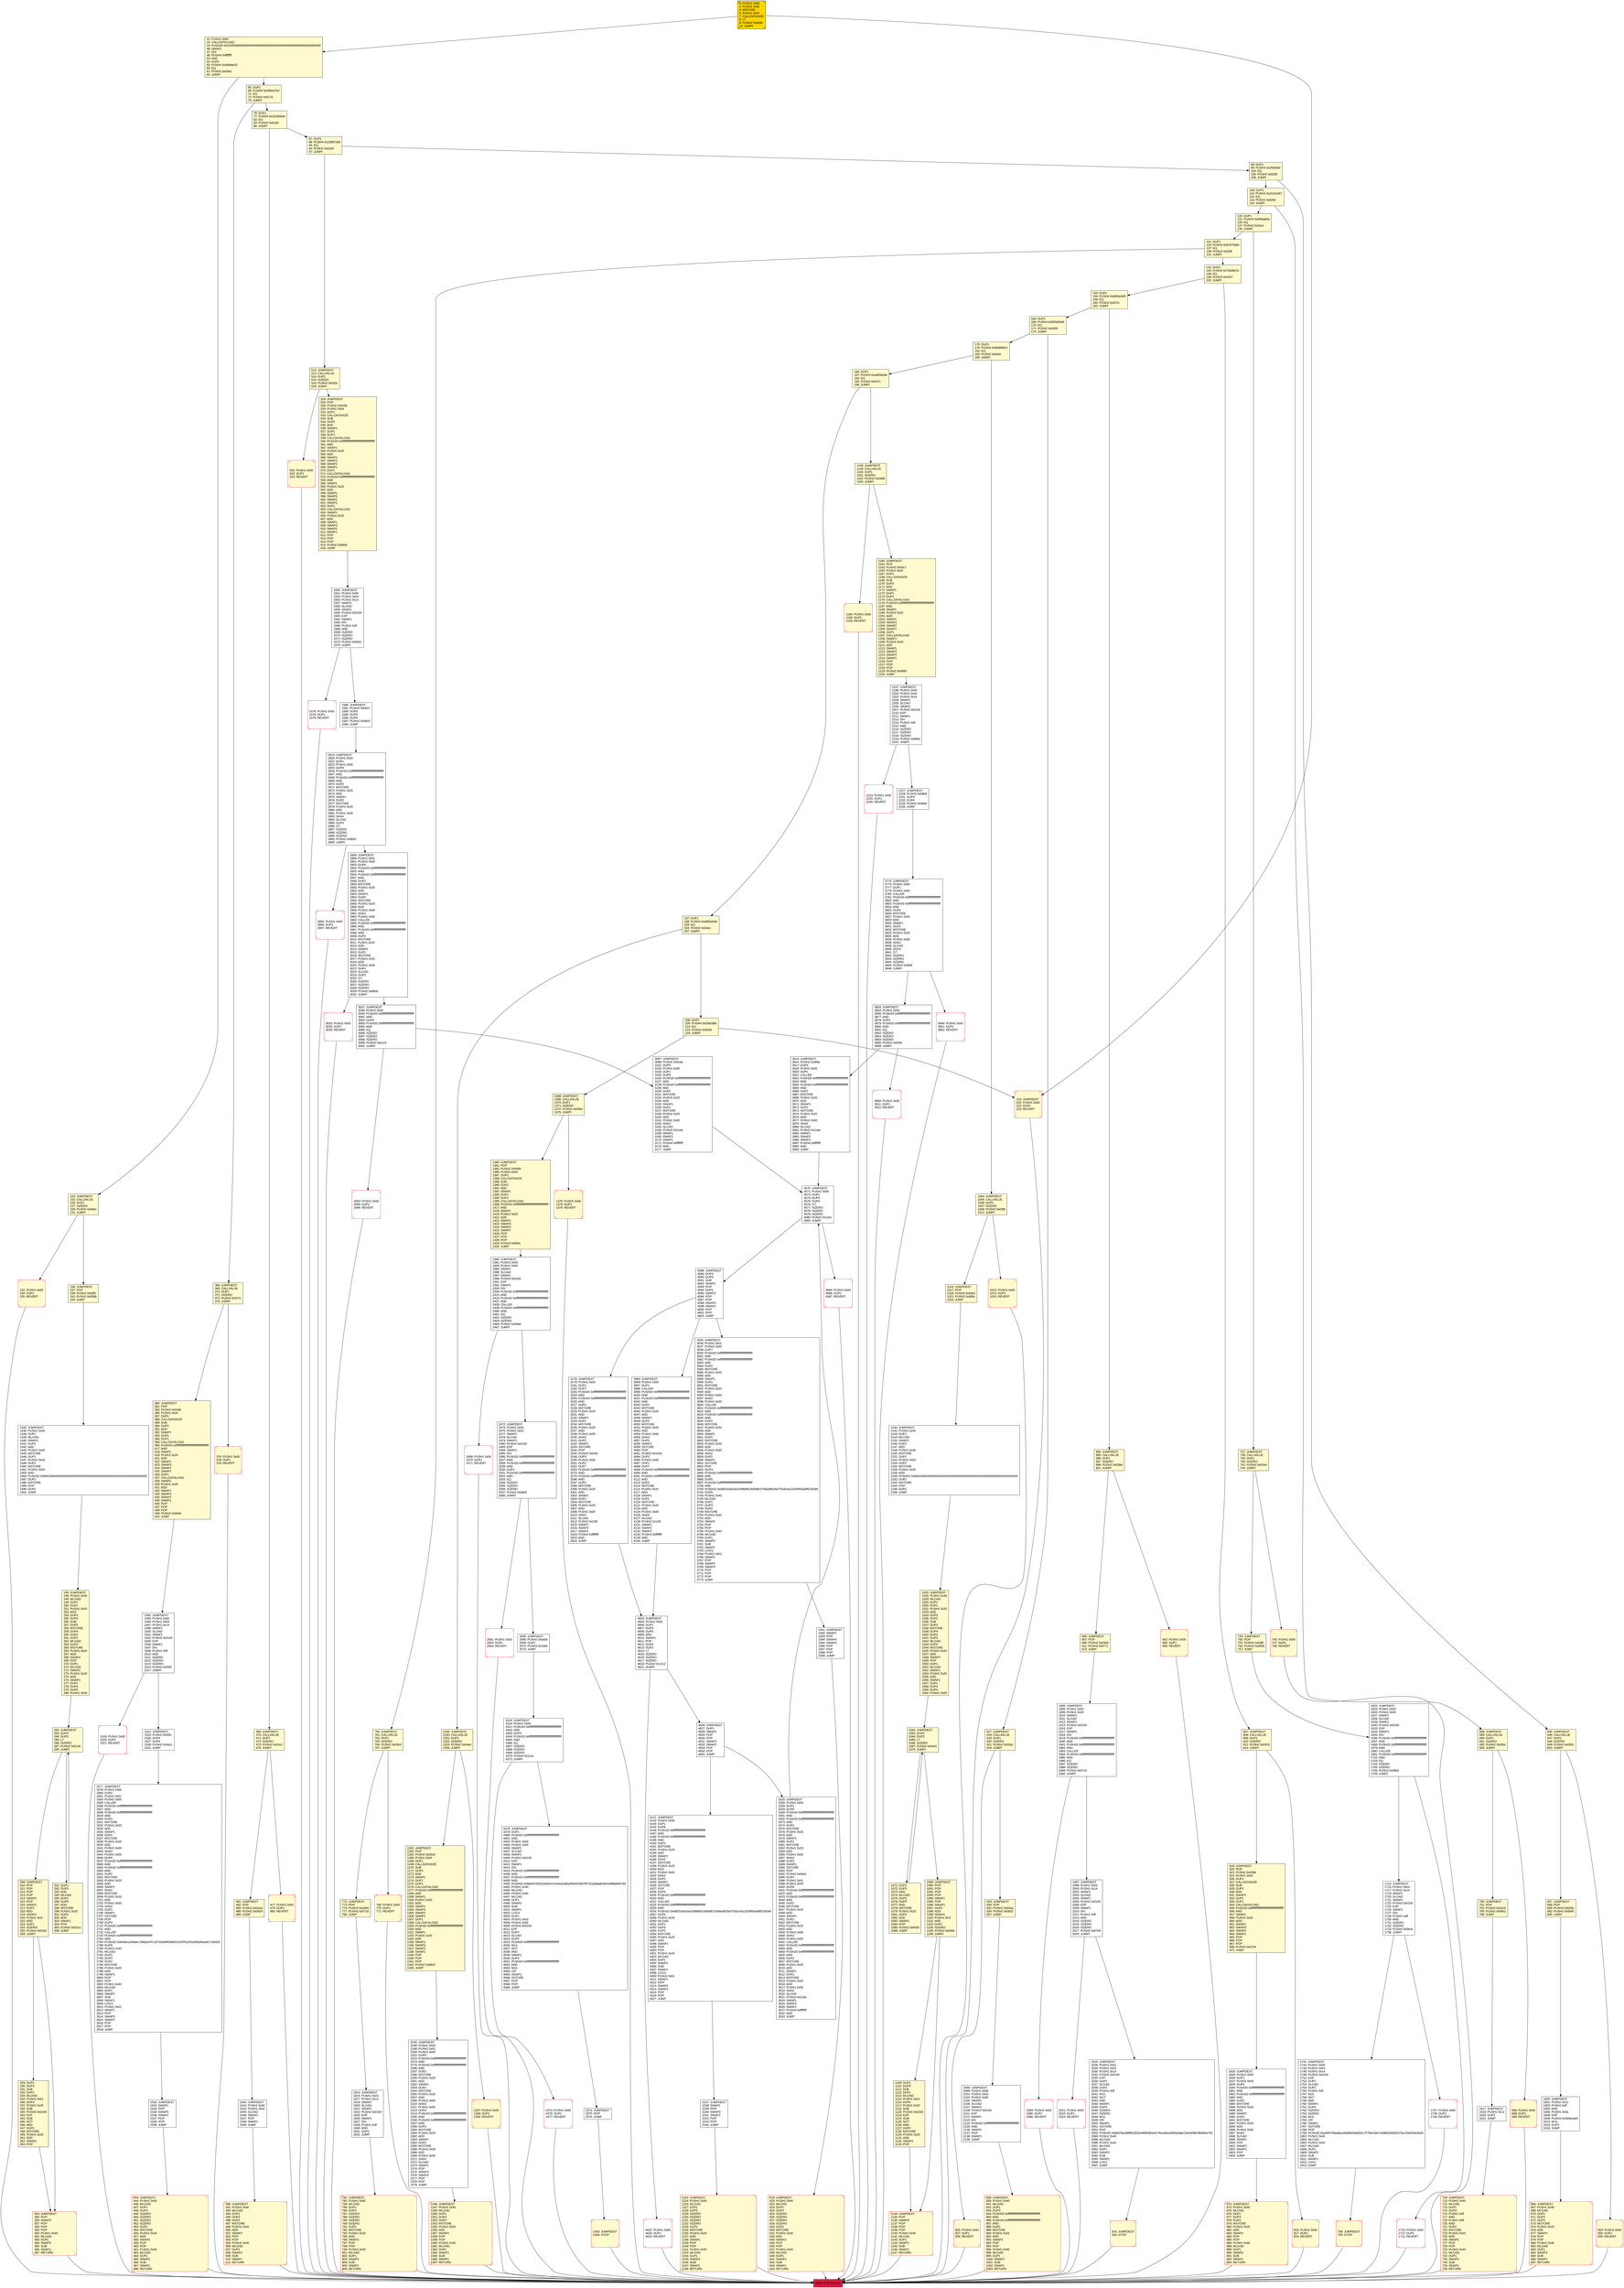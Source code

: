 digraph G {
bgcolor=transparent rankdir=UD;
node [shape=box style=filled color=black fillcolor=white fontname=arial fontcolor=black];
760 [label="760: JUMPDEST\l761: CALLVALUE\l762: DUP1\l763: ISZERO\l764: PUSH2 0x0304\l767: JUMPI\l" fillcolor=lemonchiffon ];
772 [label="772: JUMPDEST\l773: POP\l774: PUSH2 0x030d\l777: PUSH2 0x0716\l780: JUMP\l" fillcolor=lemonchiffon ];
2468 [label="2468: PUSH1 0x00\l2470: DUP1\l2471: REVERT\l" shape=Msquare color=crimson ];
524 [label="524: JUMPDEST\l525: POP\l526: PUSH2 0x026b\l529: PUSH1 0x04\l531: DUP1\l532: CALLDATASIZE\l533: SUB\l534: DUP2\l535: ADD\l536: SWAP1\l537: DUP1\l538: DUP1\l539: CALLDATALOAD\l540: PUSH20 0xffffffffffffffffffffffffffffffffffffffff\l561: AND\l562: SWAP1\l563: PUSH1 0x20\l565: ADD\l566: SWAP1\l567: SWAP3\l568: SWAP2\l569: SWAP1\l570: DUP1\l571: CALLDATALOAD\l572: PUSH20 0xffffffffffffffffffffffffffffffffffffffff\l593: AND\l594: SWAP1\l595: PUSH1 0x20\l597: ADD\l598: SWAP1\l599: SWAP3\l600: SWAP2\l601: SWAP1\l602: DUP1\l603: CALLDATALOAD\l604: SWAP1\l605: PUSH1 0x20\l607: ADD\l608: SWAP1\l609: SWAP3\l610: SWAP2\l611: SWAP1\l612: POP\l613: POP\l614: POP\l615: PUSH2 0x060e\l618: JUMP\l" fillcolor=lemonchiffon ];
915 [label="915: JUMPDEST\l916: STOP\l" fillcolor=lemonchiffon shape=Msquare color=crimson ];
2565 [label="2565: JUMPDEST\l2566: PUSH2 0x0a0e\l2569: DUP2\l2570: PUSH2 0x10de\l2573: JUMP\l" ];
1433 [label="1433: JUMPDEST\l1434: STOP\l" fillcolor=lemonchiffon shape=Msquare color=crimson ];
291 [label="291: DUP1\l292: DUP3\l293: ADD\l294: MLOAD\l295: DUP2\l296: DUP5\l297: ADD\l298: MSTORE\l299: PUSH1 0x20\l301: DUP2\l302: ADD\l303: SWAP1\l304: POP\l305: PUSH2 0x011a\l308: JUMP\l" fillcolor=lemonchiffon ];
2223 [label="2223: PUSH1 0x00\l2225: DUP1\l2226: REVERT\l" shape=Msquare color=crimson ];
1710 [label="1710: PUSH1 0x00\l1712: DUP1\l1713: REVERT\l" shape=Msquare color=crimson ];
3913 [label="3913: JUMPDEST\l3914: PUSH2 0x0f9a\l3917: DUP3\l3918: PUSH1 0x00\l3920: DUP1\l3921: CALLER\l3922: PUSH20 0xffffffffffffffffffffffffffffffffffffffff\l3943: AND\l3944: PUSH20 0xffffffffffffffffffffffffffffffffffffffff\l3965: AND\l3966: DUP2\l3967: MSTORE\l3968: PUSH1 0x20\l3970: ADD\l3971: SWAP1\l3972: DUP2\l3973: MSTORE\l3974: PUSH1 0x20\l3976: ADD\l3977: PUSH1 0x00\l3979: SHA3\l3980: SLOAD\l3981: PUSH2 0x11da\l3984: SWAP1\l3985: SWAP2\l3986: SWAP1\l3987: PUSH4 0xffffffff\l3992: AND\l3993: JUMP\l" ];
3037 [label="3037: JUMPDEST\l3038: PUSH1 0x00\l3040: PUSH20 0xffffffffffffffffffffffffffffffffffffffff\l3061: AND\l3062: DUP4\l3063: PUSH20 0xffffffffffffffffffffffffffffffffffffffff\l3084: AND\l3085: EQ\l3086: ISZERO\l3087: ISZERO\l3088: ISZERO\l3089: PUSH2 0x0c19\l3092: JUMPI\l" ];
3178 [label="3178: JUMPDEST\l3179: PUSH1 0x00\l3181: DUP1\l3182: DUP7\l3183: PUSH20 0xffffffffffffffffffffffffffffffffffffffff\l3204: AND\l3205: PUSH20 0xffffffffffffffffffffffffffffffffffffffff\l3226: AND\l3227: DUP2\l3228: MSTORE\l3229: PUSH1 0x20\l3231: ADD\l3232: SWAP1\l3233: DUP2\l3234: MSTORE\l3235: PUSH1 0x20\l3237: ADD\l3238: PUSH1 0x00\l3240: SHA3\l3241: DUP2\l3242: SWAP1\l3243: SSTORE\l3244: POP\l3245: PUSH2 0x0cfd\l3248: DUP3\l3249: PUSH1 0x00\l3251: DUP1\l3252: DUP7\l3253: PUSH20 0xffffffffffffffffffffffffffffffffffffffff\l3274: AND\l3275: PUSH20 0xffffffffffffffffffffffffffffffffffffffff\l3296: AND\l3297: DUP2\l3298: MSTORE\l3299: PUSH1 0x20\l3301: ADD\l3302: SWAP1\l3303: DUP2\l3304: MSTORE\l3305: PUSH1 0x20\l3307: ADD\l3308: PUSH1 0x00\l3310: SHA3\l3311: SLOAD\l3312: PUSH2 0x11fb\l3315: SWAP1\l3316: SWAP2\l3317: SWAP1\l3318: PUSH4 0xffffffff\l3323: AND\l3324: JUMP\l" ];
1550 [label="1550: JUMPDEST\l1551: PUSH1 0x00\l1553: PUSH1 0x03\l1555: PUSH1 0x14\l1557: SWAP1\l1558: SLOAD\l1559: SWAP1\l1560: PUSH2 0x0100\l1563: EXP\l1564: SWAP1\l1565: DIV\l1566: PUSH1 0xff\l1568: AND\l1569: ISZERO\l1570: ISZERO\l1571: ISZERO\l1572: PUSH2 0x062c\l1575: JUMPI\l" ];
1380 [label="1380: JUMPDEST\l1381: POP\l1382: PUSH2 0x0599\l1385: PUSH1 0x04\l1387: DUP1\l1388: CALLDATASIZE\l1389: SUB\l1390: DUP2\l1391: ADD\l1392: SWAP1\l1393: DUP1\l1394: DUP1\l1395: CALLDATALOAD\l1396: PUSH20 0xffffffffffffffffffffffffffffffffffffffff\l1417: AND\l1418: SWAP1\l1419: PUSH1 0x20\l1421: ADD\l1422: SWAP1\l1423: SWAP3\l1424: SWAP2\l1425: SWAP1\l1426: POP\l1427: POP\l1428: POP\l1429: PUSH2 0x094c\l1432: JUMP\l" fillcolor=lemonchiffon ];
175 [label="175: DUP1\l176: PUSH4 0x95d89b41\l181: EQ\l182: PUSH2 0x03ec\l185: JUMPI\l" fillcolor=lemonchiffon ];
13 [label="13: PUSH1 0x00\l15: CALLDATALOAD\l16: PUSH29 0x0100000000000000000000000000000000000000000000000000000000\l46: SWAP1\l47: DIV\l48: PUSH4 0xffffffff\l53: AND\l54: DUP1\l55: PUSH4 0x06fdde03\l60: EQ\l61: PUSH2 0x00e0\l64: JUMPI\l" fillcolor=lemonchiffon ];
2197 [label="2197: JUMPDEST\l2198: PUSH1 0x00\l2200: PUSH1 0x03\l2202: PUSH1 0x14\l2204: SWAP1\l2205: SLOAD\l2206: SWAP1\l2207: PUSH2 0x0100\l2210: EXP\l2211: SWAP1\l2212: DIV\l2213: PUSH1 0xff\l2215: AND\l2216: ISZERO\l2217: ISZERO\l2218: ISZERO\l2219: PUSH2 0x08b3\l2222: JUMPI\l" ];
696 [label="696: PUSH1 0x00\l698: DUP1\l699: REVERT\l" fillcolor=lemonchiffon shape=Msquare color=crimson ];
4636 [label="4636: EXIT BLOCK\l" fillcolor=crimson ];
1997 [label="1997: JUMPDEST\l1998: PUSH1 0x03\l2000: PUSH1 0x14\l2002: SWAP1\l2003: SLOAD\l2004: SWAP1\l2005: PUSH2 0x0100\l2008: EXP\l2009: SWAP1\l2010: DIV\l2011: PUSH1 0xff\l2013: AND\l2014: ISZERO\l2015: ISZERO\l2016: ISZERO\l2017: PUSH2 0x07e9\l2020: JUMPI\l" ];
2237 [label="2237: JUMPDEST\l2238: SWAP1\l2239: POP\l2240: SWAP3\l2241: SWAP2\l2242: POP\l2243: POP\l2244: JUMP\l" ];
1156 [label="1156: PUSH1 0x00\l1158: DUP1\l1159: REVERT\l" fillcolor=lemonchiffon shape=Msquare color=crimson ];
902 [label="902: PUSH1 0x00\l904: DUP1\l905: REVERT\l" fillcolor=lemonchiffon shape=Msquare color=crimson ];
2472 [label="2472: JUMPDEST\l2473: PUSH1 0x03\l2475: PUSH1 0x00\l2477: SWAP1\l2478: SLOAD\l2479: SWAP1\l2480: PUSH2 0x0100\l2483: EXP\l2484: SWAP1\l2485: DIV\l2486: PUSH20 0xffffffffffffffffffffffffffffffffffffffff\l2507: AND\l2508: PUSH20 0xffffffffffffffffffffffffffffffffffffffff\l2529: AND\l2530: DUP2\l2531: PUSH20 0xffffffffffffffffffffffffffffffffffffffff\l2552: AND\l2553: EQ\l2554: ISZERO\l2555: ISZERO\l2556: ISZERO\l2557: PUSH2 0x0a05\l2560: JUMPI\l" ];
666 [label="666: JUMPDEST\l667: PUSH1 0x40\l669: MLOAD\l670: DUP1\l671: DUP3\l672: DUP2\l673: MSTORE\l674: PUSH1 0x20\l676: ADD\l677: SWAP2\l678: POP\l679: POP\l680: PUSH1 0x40\l682: MLOAD\l683: DUP1\l684: SWAP2\l685: SUB\l686: SWAP1\l687: RETURN\l" fillcolor=lemonchiffon shape=Msquare color=crimson ];
1741 [label="1741: JUMPDEST\l1742: PUSH1 0x00\l1744: PUSH1 0x03\l1746: PUSH1 0x14\l1748: PUSH2 0x0100\l1751: EXP\l1752: DUP2\l1753: SLOAD\l1754: DUP2\l1755: PUSH1 0xff\l1757: MUL\l1758: NOT\l1759: AND\l1760: SWAP1\l1761: DUP4\l1762: ISZERO\l1763: ISZERO\l1764: MUL\l1765: OR\l1766: SWAP1\l1767: SSTORE\l1768: POP\l1769: PUSH32 0xa45f47fdea8a1efdd9029a5691c7f759c32b7c698632b563573e155625d16933\l1802: PUSH1 0x40\l1804: MLOAD\l1805: PUSH1 0x40\l1807: MLOAD\l1808: DUP1\l1809: SWAP2\l1810: SUB\l1811: SWAP1\l1812: LOG1\l1813: JUMP\l" ];
2574 [label="2574: JUMPDEST\l2575: POP\l2576: JUMP\l" ];
1492 [label="1492: JUMPDEST\l1493: PUSH1 0x00\l1495: PUSH1 0x03\l1497: PUSH1 0x14\l1499: SWAP1\l1500: SLOAD\l1501: SWAP1\l1502: PUSH2 0x0100\l1505: EXP\l1506: SWAP1\l1507: DIV\l1508: PUSH1 0xff\l1510: AND\l1511: ISZERO\l1512: ISZERO\l1513: ISZERO\l1514: PUSH2 0x05f2\l1517: JUMPI\l" ];
142 [label="142: DUP1\l143: PUSH4 0x70a08231\l148: EQ\l149: PUSH2 0x0327\l152: JUMPI\l" fillcolor=lemonchiffon ];
653 [label="653: PUSH1 0x00\l655: DUP1\l656: REVERT\l" fillcolor=lemonchiffon shape=Msquare color=crimson ];
0 [label="0: PUSH1 0x80\l2: PUSH1 0x40\l4: MSTORE\l5: PUSH1 0x04\l7: CALLDATASIZE\l8: LT\l9: PUSH2 0x00db\l12: JUMPI\l" fillcolor=lemonchiffon shape=Msquare fillcolor=gold ];
98 [label="98: DUP1\l99: PUSH4 0x2ff2e9dc\l104: EQ\l105: PUSH2 0x0285\l108: JUMPI\l" fillcolor=lemonchiffon ];
1714 [label="1714: JUMPDEST\l1715: PUSH1 0x03\l1717: PUSH1 0x14\l1719: SWAP1\l1720: SLOAD\l1721: SWAP1\l1722: PUSH2 0x0100\l1725: EXP\l1726: SWAP1\l1727: DIV\l1728: PUSH1 0xff\l1730: AND\l1731: ISZERO\l1732: ISZERO\l1733: PUSH2 0x06cd\l1736: JUMPI\l" ];
781 [label="781: JUMPDEST\l782: PUSH1 0x40\l784: MLOAD\l785: DUP1\l786: DUP3\l787: ISZERO\l788: ISZERO\l789: ISZERO\l790: ISZERO\l791: DUP2\l792: MSTORE\l793: PUSH1 0x20\l795: ADD\l796: SWAP2\l797: POP\l798: POP\l799: PUSH1 0x40\l801: MLOAD\l802: DUP1\l803: SWAP2\l804: SUB\l805: SWAP1\l806: RETURN\l" fillcolor=lemonchiffon shape=Msquare color=crimson ];
1148 [label="1148: JUMPDEST\l1149: CALLVALUE\l1150: DUP1\l1151: ISZERO\l1152: PUSH2 0x0488\l1155: JUMPI\l" fillcolor=lemonchiffon ];
1089 [label="1089: JUMPDEST\l1090: POP\l1091: POP\l1092: POP\l1093: POP\l1094: SWAP1\l1095: POP\l1096: SWAP1\l1097: DUP2\l1098: ADD\l1099: SWAP1\l1100: PUSH1 0x1f\l1102: AND\l1103: DUP1\l1104: ISZERO\l1105: PUSH2 0x046e\l1108: JUMPI\l" fillcolor=lemonchiffon ];
1160 [label="1160: JUMPDEST\l1161: POP\l1162: PUSH2 0x04c7\l1165: PUSH1 0x04\l1167: DUP1\l1168: CALLDATASIZE\l1169: SUB\l1170: DUP2\l1171: ADD\l1172: SWAP1\l1173: DUP1\l1174: DUP1\l1175: CALLDATALOAD\l1176: PUSH20 0xffffffffffffffffffffffffffffffffffffffff\l1197: AND\l1198: SWAP1\l1199: PUSH1 0x20\l1201: ADD\l1202: SWAP1\l1203: SWAP3\l1204: SWAP2\l1205: SWAP1\l1206: DUP1\l1207: CALLDATALOAD\l1208: SWAP1\l1209: PUSH1 0x20\l1211: ADD\l1212: SWAP1\l1213: SWAP3\l1214: SWAP2\l1215: SWAP1\l1216: POP\l1217: POP\l1218: POP\l1219: PUSH2 0x0895\l1222: JUMP\l" fillcolor=lemonchiffon ];
2819 [label="2819: JUMPDEST\l2820: PUSH1 0x00\l2822: DUP1\l2823: PUSH1 0x00\l2825: DUP6\l2826: PUSH20 0xffffffffffffffffffffffffffffffffffffffff\l2847: AND\l2848: PUSH20 0xffffffffffffffffffffffffffffffffffffffff\l2869: AND\l2870: DUP2\l2871: MSTORE\l2872: PUSH1 0x20\l2874: ADD\l2875: SWAP1\l2876: DUP2\l2877: MSTORE\l2878: PUSH1 0x20\l2880: ADD\l2881: PUSH1 0x00\l2883: SHA3\l2884: SLOAD\l2885: DUP3\l2886: GT\l2887: ISZERO\l2888: ISZERO\l2889: ISZERO\l2890: PUSH2 0x0b52\l2893: JUMPI\l" ];
1062 [label="1062: JUMPDEST\l1063: DUP4\l1064: DUP2\l1065: LT\l1066: ISZERO\l1067: PUSH2 0x0441\l1070: JUMPI\l" fillcolor=lemonchiffon ];
1004 [label="1004: JUMPDEST\l1005: CALLVALUE\l1006: DUP1\l1007: ISZERO\l1008: PUSH2 0x03f8\l1011: JUMPI\l" fillcolor=lemonchiffon ];
1600 [label="1600: JUMPDEST\l1601: PUSH1 0x12\l1603: PUSH1 0xff\l1605: AND\l1606: PUSH1 0x0a\l1608: EXP\l1609: PUSH4 0x3b9aca00\l1614: MUL\l1615: DUP2\l1616: JUMP\l" ];
925 [label="925: PUSH1 0x00\l927: DUP1\l928: REVERT\l" fillcolor=lemonchiffon shape=Msquare color=crimson ];
2025 [label="2025: JUMPDEST\l2026: PUSH1 0x01\l2028: PUSH1 0x03\l2030: PUSH1 0x14\l2032: PUSH2 0x0100\l2035: EXP\l2036: DUP2\l2037: SLOAD\l2038: DUP2\l2039: PUSH1 0xff\l2041: MUL\l2042: NOT\l2043: AND\l2044: SWAP1\l2045: DUP4\l2046: ISZERO\l2047: ISZERO\l2048: MUL\l2049: OR\l2050: SWAP1\l2051: SSTORE\l2052: POP\l2053: PUSH32 0x9e87fac88ff661f02d44f95383c817fece4bce600a3dab7a54406878b965e752\l2086: PUSH1 0x40\l2088: MLOAD\l2089: PUSH1 0x40\l2091: MLOAD\l2092: DUP1\l2093: SWAP2\l2094: SUB\l2095: SWAP1\l2096: LOG1\l2097: JUMP\l" ];
2140 [label="2140: JUMPDEST\l2141: PUSH1 0x40\l2143: DUP1\l2144: MLOAD\l2145: SWAP1\l2146: DUP2\l2147: ADD\l2148: PUSH1 0x40\l2150: MSTORE\l2151: DUP1\l2152: PUSH1 0x03\l2154: DUP2\l2155: MSTORE\l2156: PUSH1 0x20\l2158: ADD\l2159: PUSH32 0x58424d0000000000000000000000000000000000000000000000000000000000\l2192: DUP2\l2193: MSTORE\l2194: POP\l2195: DUP2\l2196: JUMP\l" ];
329 [label="329: DUP1\l330: DUP3\l331: SUB\l332: DUP1\l333: MLOAD\l334: PUSH1 0x01\l336: DUP4\l337: PUSH1 0x20\l339: SUB\l340: PUSH2 0x0100\l343: EXP\l344: SUB\l345: NOT\l346: AND\l347: DUP2\l348: MSTORE\l349: PUSH1 0x20\l351: ADD\l352: SWAP2\l353: POP\l" fillcolor=lemonchiffon ];
2245 [label="2245: JUMPDEST\l2246: PUSH1 0x00\l2248: PUSH1 0x01\l2250: PUSH1 0x00\l2252: DUP5\l2253: PUSH20 0xffffffffffffffffffffffffffffffffffffffff\l2274: AND\l2275: PUSH20 0xffffffffffffffffffffffffffffffffffffffff\l2296: AND\l2297: DUP2\l2298: MSTORE\l2299: PUSH1 0x20\l2301: ADD\l2302: SWAP1\l2303: DUP2\l2304: MSTORE\l2305: PUSH1 0x20\l2307: ADD\l2308: PUSH1 0x00\l2310: SHA3\l2311: PUSH1 0x00\l2313: DUP4\l2314: PUSH20 0xffffffffffffffffffffffffffffffffffffffff\l2335: AND\l2336: PUSH20 0xffffffffffffffffffffffffffffffffffffffff\l2357: AND\l2358: DUP2\l2359: MSTORE\l2360: PUSH1 0x20\l2362: ADD\l2363: SWAP1\l2364: DUP2\l2365: MSTORE\l2366: PUSH1 0x20\l2368: ADD\l2369: PUSH1 0x00\l2371: SHA3\l2372: SLOAD\l2373: SWAP1\l2374: POP\l2375: SWAP3\l2376: SWAP2\l2377: POP\l2378: POP\l2379: JUMP\l" ];
2021 [label="2021: PUSH1 0x00\l2023: DUP1\l2024: REVERT\l" shape=Msquare color=crimson ];
245 [label="245: JUMPDEST\l246: PUSH1 0x40\l248: MLOAD\l249: DUP1\l250: DUP1\l251: PUSH1 0x20\l253: ADD\l254: DUP3\l255: DUP2\l256: SUB\l257: DUP3\l258: MSTORE\l259: DUP4\l260: DUP2\l261: DUP2\l262: MLOAD\l263: DUP2\l264: MSTORE\l265: PUSH1 0x20\l267: ADD\l268: SWAP2\l269: POP\l270: DUP1\l271: MLOAD\l272: SWAP1\l273: PUSH1 0x20\l275: ADD\l276: SWAP1\l277: DUP1\l278: DUP4\l279: DUP4\l280: PUSH1 0x00\l" fillcolor=lemonchiffon ];
745 [label="745: PUSH1 0x00\l747: DUP1\l748: REVERT\l" fillcolor=lemonchiffon shape=Msquare color=crimson ];
1257 [label="1257: PUSH1 0x00\l1259: DUP1\l1260: REVERT\l" fillcolor=lemonchiffon shape=Msquare color=crimson ];
232 [label="232: PUSH1 0x00\l234: DUP1\l235: REVERT\l" fillcolor=lemonchiffon shape=Msquare color=crimson ];
4584 [label="4584: PUSH1 0x00\l4586: DUP1\l4587: REVERT\l" shape=Msquare color=crimson ];
1071 [label="1071: DUP1\l1072: DUP3\l1073: ADD\l1074: MLOAD\l1075: DUP2\l1076: DUP5\l1077: ADD\l1078: MSTORE\l1079: PUSH1 0x20\l1081: DUP2\l1082: ADD\l1083: SWAP1\l1084: POP\l1085: PUSH2 0x0426\l1088: JUMP\l" fillcolor=lemonchiffon ];
2898 [label="2898: JUMPDEST\l2899: PUSH1 0x01\l2901: PUSH1 0x00\l2903: DUP6\l2904: PUSH20 0xffffffffffffffffffffffffffffffffffffffff\l2925: AND\l2926: PUSH20 0xffffffffffffffffffffffffffffffffffffffff\l2947: AND\l2948: DUP2\l2949: MSTORE\l2950: PUSH1 0x20\l2952: ADD\l2953: SWAP1\l2954: DUP2\l2955: MSTORE\l2956: PUSH1 0x20\l2958: ADD\l2959: PUSH1 0x00\l2961: SHA3\l2962: PUSH1 0x00\l2964: CALLER\l2965: PUSH20 0xffffffffffffffffffffffffffffffffffffffff\l2986: AND\l2987: PUSH20 0xffffffffffffffffffffffffffffffffffffffff\l3008: AND\l3009: DUP2\l3010: MSTORE\l3011: PUSH1 0x20\l3013: ADD\l3014: SWAP1\l3015: DUP2\l3016: MSTORE\l3017: PUSH1 0x20\l3019: ADD\l3020: PUSH1 0x00\l3022: SHA3\l3023: SLOAD\l3024: DUP3\l3025: GT\l3026: ISZERO\l3027: ISZERO\l3028: ISZERO\l3029: PUSH2 0x0bdd\l3032: JUMPI\l" ];
1518 [label="1518: PUSH1 0x00\l1520: DUP1\l1521: REVERT\l" shape=Msquare color=crimson ];
109 [label="109: DUP1\l110: PUSH4 0x313ce567\l115: EQ\l116: PUSH2 0x02b0\l119: JUMPI\l" fillcolor=lemonchiffon ];
1622 [label="1622: JUMPDEST\l1623: PUSH1 0x03\l1625: PUSH1 0x00\l1627: SWAP1\l1628: SLOAD\l1629: SWAP1\l1630: PUSH2 0x0100\l1633: EXP\l1634: SWAP1\l1635: DIV\l1636: PUSH20 0xffffffffffffffffffffffffffffffffffffffff\l1657: AND\l1658: PUSH20 0xffffffffffffffffffffffffffffffffffffffff\l1679: AND\l1680: CALLER\l1681: PUSH20 0xffffffffffffffffffffffffffffffffffffffff\l1702: AND\l1703: EQ\l1704: ISZERO\l1705: ISZERO\l1706: PUSH2 0x06b2\l1709: JUMPI\l" ];
87 [label="87: DUP1\l88: PUSH4 0x23b872dd\l93: EQ\l94: PUSH2 0x0200\l97: JUMPI\l" fillcolor=lemonchiffon ];
1012 [label="1012: PUSH1 0x00\l1014: DUP1\l1015: REVERT\l" fillcolor=lemonchiffon shape=Msquare color=crimson ];
3853 [label="3853: JUMPDEST\l3854: PUSH1 0x00\l3856: PUSH20 0xffffffffffffffffffffffffffffffffffffffff\l3877: AND\l3878: DUP4\l3879: PUSH20 0xffffffffffffffffffffffffffffffffffffffff\l3900: AND\l3901: EQ\l3902: ISZERO\l3903: ISZERO\l3904: ISZERO\l3905: PUSH2 0x0f49\l3908: JUMPI\l" ];
619 [label="619: JUMPDEST\l620: PUSH1 0x40\l622: MLOAD\l623: DUP1\l624: DUP3\l625: ISZERO\l626: ISZERO\l627: ISZERO\l628: ISZERO\l629: DUP2\l630: MSTORE\l631: PUSH1 0x20\l633: ADD\l634: SWAP2\l635: POP\l636: POP\l637: PUSH1 0x40\l639: MLOAD\l640: DUP1\l641: SWAP2\l642: SUB\l643: SWAP1\l644: RETURN\l" fillcolor=lemonchiffon shape=Msquare color=crimson ];
490 [label="490: JUMPDEST\l491: PUSH1 0x40\l493: MLOAD\l494: DUP1\l495: DUP3\l496: DUP2\l497: MSTORE\l498: PUSH1 0x20\l500: ADD\l501: SWAP2\l502: POP\l503: POP\l504: PUSH1 0x40\l506: MLOAD\l507: DUP1\l508: SWAP2\l509: SUB\l510: SWAP1\l511: RETURN\l" fillcolor=lemonchiffon shape=Msquare color=crimson ];
1532 [label="1532: JUMPDEST\l1533: SWAP1\l1534: POP\l1535: SWAP3\l1536: SWAP2\l1537: POP\l1538: POP\l1539: JUMP\l" ];
153 [label="153: DUP1\l154: PUSH4 0x8456cb59\l159: EQ\l160: PUSH2 0x037e\l163: JUMPI\l" fillcolor=lemonchiffon ];
1109 [label="1109: DUP1\l1110: DUP3\l1111: SUB\l1112: DUP1\l1113: MLOAD\l1114: PUSH1 0x01\l1116: DUP4\l1117: PUSH1 0x20\l1119: SUB\l1120: PUSH2 0x0100\l1123: EXP\l1124: SUB\l1125: NOT\l1126: AND\l1127: DUP2\l1128: MSTORE\l1129: PUSH1 0x20\l1131: ADD\l1132: SWAP2\l1133: POP\l" fillcolor=lemonchiffon ];
657 [label="657: JUMPDEST\l658: POP\l659: PUSH2 0x029a\l662: PUSH2 0x0640\l665: JUMP\l" fillcolor=lemonchiffon ];
3534 [label="3534: JUMPDEST\l3535: PUSH1 0x01\l3537: PUSH1 0x00\l3539: DUP7\l3540: PUSH20 0xffffffffffffffffffffffffffffffffffffffff\l3561: AND\l3562: PUSH20 0xffffffffffffffffffffffffffffffffffffffff\l3583: AND\l3584: DUP2\l3585: MSTORE\l3586: PUSH1 0x20\l3588: ADD\l3589: SWAP1\l3590: DUP2\l3591: MSTORE\l3592: PUSH1 0x20\l3594: ADD\l3595: PUSH1 0x00\l3597: SHA3\l3598: PUSH1 0x00\l3600: CALLER\l3601: PUSH20 0xffffffffffffffffffffffffffffffffffffffff\l3622: AND\l3623: PUSH20 0xffffffffffffffffffffffffffffffffffffffff\l3644: AND\l3645: DUP2\l3646: MSTORE\l3647: PUSH1 0x20\l3649: ADD\l3650: SWAP1\l3651: DUP2\l3652: MSTORE\l3653: PUSH1 0x20\l3655: ADD\l3656: PUSH1 0x00\l3658: SHA3\l3659: DUP2\l3660: SWAP1\l3661: SSTORE\l3662: POP\l3663: DUP3\l3664: PUSH20 0xffffffffffffffffffffffffffffffffffffffff\l3685: AND\l3686: DUP5\l3687: PUSH20 0xffffffffffffffffffffffffffffffffffffffff\l3708: AND\l3709: PUSH32 0xddf252ad1be2c89b69c2b068fc378daa952ba7f163c4a11628f55a4df523b3ef\l3742: DUP5\l3743: PUSH1 0x40\l3745: MLOAD\l3746: DUP1\l3747: DUP3\l3748: DUP2\l3749: MSTORE\l3750: PUSH1 0x20\l3752: ADD\l3753: SWAP2\l3754: POP\l3755: POP\l3756: PUSH1 0x40\l3758: MLOAD\l3759: DUP1\l3760: SWAP2\l3761: SUB\l3762: SWAP1\l3763: LOG3\l3764: PUSH1 0x01\l3766: SWAP1\l3767: POP\l3768: SWAP4\l3769: SWAP3\l3770: POP\l3771: POP\l3772: POP\l3773: JUMP\l" ];
758 [label="758: JUMPDEST\l759: STOP\l" fillcolor=lemonchiffon shape=Msquare color=crimson ];
917 [label="917: JUMPDEST\l918: CALLVALUE\l919: DUP1\l920: ISZERO\l921: PUSH2 0x03a1\l924: JUMPI\l" fillcolor=lemonchiffon ];
1737 [label="1737: PUSH1 0x00\l1739: DUP1\l1740: REVERT\l" shape=Msquare color=crimson ];
1993 [label="1993: PUSH1 0x00\l1995: DUP1\l1996: REVERT\l" shape=Msquare color=crimson ];
2227 [label="2227: JUMPDEST\l2228: PUSH2 0x08bd\l2231: DUP4\l2232: DUP4\l2233: PUSH2 0x0ebe\l2236: JUMP\l" ];
2577 [label="2577: JUMPDEST\l2578: PUSH1 0x00\l2580: DUP2\l2581: PUSH1 0x01\l2583: PUSH1 0x00\l2585: CALLER\l2586: PUSH20 0xffffffffffffffffffffffffffffffffffffffff\l2607: AND\l2608: PUSH20 0xffffffffffffffffffffffffffffffffffffffff\l2629: AND\l2630: DUP2\l2631: MSTORE\l2632: PUSH1 0x20\l2634: ADD\l2635: SWAP1\l2636: DUP2\l2637: MSTORE\l2638: PUSH1 0x20\l2640: ADD\l2641: PUSH1 0x00\l2643: SHA3\l2644: PUSH1 0x00\l2646: DUP6\l2647: PUSH20 0xffffffffffffffffffffffffffffffffffffffff\l2668: AND\l2669: PUSH20 0xffffffffffffffffffffffffffffffffffffffff\l2690: AND\l2691: DUP2\l2692: MSTORE\l2693: PUSH1 0x20\l2695: ADD\l2696: SWAP1\l2697: DUP2\l2698: MSTORE\l2699: PUSH1 0x20\l2701: ADD\l2702: PUSH1 0x00\l2704: SHA3\l2705: DUP2\l2706: SWAP1\l2707: SSTORE\l2708: POP\l2709: DUP3\l2710: PUSH20 0xffffffffffffffffffffffffffffffffffffffff\l2731: AND\l2732: CALLER\l2733: PUSH20 0xffffffffffffffffffffffffffffffffffffffff\l2754: AND\l2755: PUSH32 0x8c5be1e5ebec7d5bd14f71427d1e84f3dd0314c0f7b2291e5b200ac8c7c3b925\l2788: DUP5\l2789: PUSH1 0x40\l2791: MLOAD\l2792: DUP1\l2793: DUP3\l2794: DUP2\l2795: MSTORE\l2796: PUSH1 0x20\l2798: ADD\l2799: SWAP2\l2800: POP\l2801: POP\l2802: PUSH1 0x40\l2804: MLOAD\l2805: DUP1\l2806: SWAP2\l2807: SUB\l2808: SWAP1\l2809: LOG3\l2810: PUSH1 0x01\l2812: SWAP1\l2813: POP\l2814: SWAP3\l2815: SWAP2\l2816: POP\l2817: POP\l2818: JUMP\l" ];
120 [label="120: DUP1\l121: PUSH4 0x3f4ba83a\l126: EQ\l127: PUSH2 0x02e1\l130: JUMPI\l" fillcolor=lemonchiffon ];
164 [label="164: DUP1\l165: PUSH4 0x893d20e8\l170: EQ\l171: PUSH2 0x0395\l174: JUMPI\l" fillcolor=lemonchiffon ];
709 [label="709: JUMPDEST\l710: PUSH1 0x40\l712: MLOAD\l713: DUP1\l714: DUP3\l715: PUSH1 0xff\l717: AND\l718: PUSH1 0xff\l720: AND\l721: DUP2\l722: MSTORE\l723: PUSH1 0x20\l725: ADD\l726: SWAP2\l727: POP\l728: POP\l729: PUSH1 0x40\l731: MLOAD\l732: DUP1\l733: SWAP2\l734: SUB\l735: SWAP1\l736: RETURN\l" fillcolor=lemonchiffon shape=Msquare color=crimson ];
4570 [label="4570: JUMPDEST\l4571: PUSH1 0x00\l4573: DUP1\l4574: DUP4\l4575: DUP4\l4576: GT\l4577: ISZERO\l4578: ISZERO\l4579: ISZERO\l4580: PUSH2 0x11ec\l4583: JUMPI\l" ];
1591 [label="1591: JUMPDEST\l1592: SWAP1\l1593: POP\l1594: SWAP4\l1595: SWAP3\l1596: POP\l1597: POP\l1598: POP\l1599: JUMP\l" ];
819 [label="819: JUMPDEST\l820: POP\l821: PUSH2 0x0368\l824: PUSH1 0x04\l826: DUP1\l827: CALLDATASIZE\l828: SUB\l829: DUP2\l830: ADD\l831: SWAP1\l832: DUP1\l833: DUP1\l834: CALLDATALOAD\l835: PUSH20 0xffffffffffffffffffffffffffffffffffffffff\l856: AND\l857: SWAP1\l858: PUSH1 0x20\l860: ADD\l861: SWAP1\l862: SWAP3\l863: SWAP2\l864: SWAP1\l865: POP\l866: POP\l867: POP\l868: PUSH2 0x0729\l871: JUMP\l" fillcolor=lemonchiffon ];
807 [label="807: JUMPDEST\l808: CALLVALUE\l809: DUP1\l810: ISZERO\l811: PUSH2 0x0333\l814: JUMPI\l" fillcolor=lemonchiffon ];
3033 [label="3033: PUSH1 0x00\l3035: DUP1\l3036: REVERT\l" shape=Msquare color=crimson ];
477 [label="477: PUSH1 0x00\l479: DUP1\l480: REVERT\l" fillcolor=lemonchiffon shape=Msquare color=crimson ];
1814 [label="1814: JUMPDEST\l1815: PUSH1 0x03\l1817: PUSH1 0x14\l1819: SWAP1\l1820: SLOAD\l1821: SWAP1\l1822: PUSH2 0x0100\l1825: EXP\l1826: SWAP1\l1827: DIV\l1828: PUSH1 0xff\l1830: AND\l1831: DUP2\l1832: JUMP\l" ];
4626 [label="4626: JUMPDEST\l4627: DUP1\l4628: SWAP2\l4629: POP\l4630: POP\l4631: SWAP3\l4632: SWAP2\l4633: POP\l4634: POP\l4635: JUMP\l" ];
443 [label="443: JUMPDEST\l444: PUSH1 0x40\l446: MLOAD\l447: DUP1\l448: DUP3\l449: ISZERO\l450: ISZERO\l451: ISZERO\l452: ISZERO\l453: DUP2\l454: MSTORE\l455: PUSH1 0x20\l457: ADD\l458: SWAP2\l459: POP\l460: POP\l461: PUSH1 0x40\l463: MLOAD\l464: DUP1\l465: SWAP2\l466: SUB\l467: SWAP1\l468: RETURN\l" fillcolor=lemonchiffon shape=Msquare color=crimson ];
1576 [label="1576: PUSH1 0x00\l1578: DUP1\l1579: REVERT\l" shape=Msquare color=crimson ];
645 [label="645: JUMPDEST\l646: CALLVALUE\l647: DUP1\l648: ISZERO\l649: PUSH2 0x0291\l652: JUMPI\l" fillcolor=lemonchiffon ];
815 [label="815: PUSH1 0x00\l817: DUP1\l818: REVERT\l" fillcolor=lemonchiffon shape=Msquare color=crimson ];
4318 [label="4318: JUMPDEST\l4319: PUSH1 0x00\l4321: PUSH20 0xffffffffffffffffffffffffffffffffffffffff\l4342: AND\l4343: DUP2\l4344: PUSH20 0xffffffffffffffffffffffffffffffffffffffff\l4365: AND\l4366: EQ\l4367: ISZERO\l4368: ISZERO\l4369: ISZERO\l4370: PUSH2 0x111a\l4373: JUMPI\l" ];
1249 [label="1249: JUMPDEST\l1250: CALLVALUE\l1251: DUP1\l1252: ISZERO\l1253: PUSH2 0x04ed\l1256: JUMPI\l" fillcolor=lemonchiffon ];
469 [label="469: JUMPDEST\l470: CALLVALUE\l471: DUP1\l472: ISZERO\l473: PUSH2 0x01e1\l476: JUMPI\l" fillcolor=lemonchiffon ];
197 [label="197: DUP1\l198: PUSH4 0xdd62ed3e\l203: EQ\l204: PUSH2 0x04e1\l207: JUMPI\l" fillcolor=lemonchiffon ];
1016 [label="1016: JUMPDEST\l1017: POP\l1018: PUSH2 0x0401\l1021: PUSH2 0x085c\l1024: JUMP\l" fillcolor=lemonchiffon ];
3325 [label="3325: JUMPDEST\l3326: PUSH1 0x00\l3328: DUP1\l3329: DUP6\l3330: PUSH20 0xffffffffffffffffffffffffffffffffffffffff\l3351: AND\l3352: PUSH20 0xffffffffffffffffffffffffffffffffffffffff\l3373: AND\l3374: DUP2\l3375: MSTORE\l3376: PUSH1 0x20\l3378: ADD\l3379: SWAP1\l3380: DUP2\l3381: MSTORE\l3382: PUSH1 0x20\l3384: ADD\l3385: PUSH1 0x00\l3387: SHA3\l3388: DUP2\l3389: SWAP1\l3390: SSTORE\l3391: POP\l3392: PUSH2 0x0dce\l3395: DUP3\l3396: PUSH1 0x01\l3398: PUSH1 0x00\l3400: DUP8\l3401: PUSH20 0xffffffffffffffffffffffffffffffffffffffff\l3422: AND\l3423: PUSH20 0xffffffffffffffffffffffffffffffffffffffff\l3444: AND\l3445: DUP2\l3446: MSTORE\l3447: PUSH1 0x20\l3449: ADD\l3450: SWAP1\l3451: DUP2\l3452: MSTORE\l3453: PUSH1 0x20\l3455: ADD\l3456: PUSH1 0x00\l3458: SHA3\l3459: PUSH1 0x00\l3461: CALLER\l3462: PUSH20 0xffffffffffffffffffffffffffffffffffffffff\l3483: AND\l3484: PUSH20 0xffffffffffffffffffffffffffffffffffffffff\l3505: AND\l3506: DUP2\l3507: MSTORE\l3508: PUSH1 0x20\l3510: ADD\l3511: SWAP1\l3512: DUP2\l3513: MSTORE\l3514: PUSH1 0x20\l3516: ADD\l3517: PUSH1 0x00\l3519: SHA3\l3520: SLOAD\l3521: PUSH2 0x11da\l3524: SWAP1\l3525: SWAP2\l3526: SWAP1\l3527: PUSH4 0xffffffff\l3532: AND\l3533: JUMP\l" ];
309 [label="309: JUMPDEST\l310: POP\l311: POP\l312: POP\l313: POP\l314: SWAP1\l315: POP\l316: SWAP1\l317: DUP2\l318: ADD\l319: SWAP1\l320: PUSH1 0x1f\l322: AND\l323: DUP1\l324: ISZERO\l325: PUSH2 0x0162\l328: JUMPI\l" fillcolor=lemonchiffon ];
929 [label="929: JUMPDEST\l930: POP\l931: PUSH2 0x03aa\l934: PUSH2 0x0832\l937: JUMP\l" fillcolor=lemonchiffon ];
3774 [label="3774: JUMPDEST\l3775: PUSH1 0x00\l3777: DUP1\l3778: PUSH1 0x00\l3780: CALLER\l3781: PUSH20 0xffffffffffffffffffffffffffffffffffffffff\l3802: AND\l3803: PUSH20 0xffffffffffffffffffffffffffffffffffffffff\l3824: AND\l3825: DUP2\l3826: MSTORE\l3827: PUSH1 0x20\l3829: ADD\l3830: SWAP1\l3831: DUP2\l3832: MSTORE\l3833: PUSH1 0x20\l3835: ADD\l3836: PUSH1 0x00\l3838: SHA3\l3839: SLOAD\l3840: DUP3\l3841: GT\l3842: ISZERO\l3843: ISZERO\l3844: ISZERO\l3845: PUSH2 0x0f0d\l3848: JUMPI\l" ];
2561 [label="2561: PUSH1 0x00\l2563: DUP1\l2564: REVERT\l" shape=Msquare color=crimson ];
768 [label="768: PUSH1 0x00\l770: DUP1\l771: REVERT\l" fillcolor=lemonchiffon shape=Msquare color=crimson ];
1580 [label="1580: JUMPDEST\l1581: PUSH2 0x0637\l1584: DUP5\l1585: DUP5\l1586: DUP5\l1587: PUSH2 0x0b03\l1590: JUMP\l" ];
3849 [label="3849: PUSH1 0x00\l3851: DUP1\l3852: REVERT\l" shape=Msquare color=crimson ];
520 [label="520: PUSH1 0x00\l522: DUP1\l523: REVERT\l" fillcolor=lemonchiffon shape=Msquare color=crimson ];
380 [label="380: JUMPDEST\l381: POP\l382: PUSH2 0x01bb\l385: PUSH1 0x04\l387: DUP1\l388: CALLDATASIZE\l389: SUB\l390: DUP2\l391: ADD\l392: SWAP1\l393: DUP1\l394: DUP1\l395: CALLDATALOAD\l396: PUSH20 0xffffffffffffffffffffffffffffffffffffffff\l417: AND\l418: SWAP1\l419: PUSH1 0x20\l421: ADD\l422: SWAP1\l423: SWAP3\l424: SWAP2\l425: SWAP1\l426: DUP1\l427: CALLDATALOAD\l428: SWAP1\l429: PUSH1 0x20\l431: ADD\l432: SWAP1\l433: SWAP3\l434: SWAP2\l435: SWAP1\l436: POP\l437: POP\l438: POP\l439: PUSH2 0x05d4\l442: JUMP\l" fillcolor=lemonchiffon ];
4622 [label="4622: PUSH1 0x00\l4624: DUP1\l4625: REVERT\l" shape=Msquare color=crimson ];
1025 [label="1025: JUMPDEST\l1026: PUSH1 0x40\l1028: MLOAD\l1029: DUP1\l1030: DUP1\l1031: PUSH1 0x20\l1033: ADD\l1034: DUP3\l1035: DUP2\l1036: SUB\l1037: DUP3\l1038: MSTORE\l1039: DUP4\l1040: DUP2\l1041: DUP2\l1042: MLOAD\l1043: DUP2\l1044: MSTORE\l1045: PUSH1 0x20\l1047: ADD\l1048: SWAP2\l1049: POP\l1050: DUP1\l1051: MLOAD\l1052: SWAP1\l1053: PUSH1 0x20\l1055: ADD\l1056: SWAP1\l1057: DUP1\l1058: DUP4\l1059: DUP4\l1060: PUSH1 0x00\l" fillcolor=lemonchiffon ];
749 [label="749: JUMPDEST\l750: POP\l751: PUSH2 0x02f6\l754: PUSH2 0x0656\l757: JUMP\l" fillcolor=lemonchiffon ];
3093 [label="3093: PUSH1 0x00\l3095: DUP1\l3096: REVERT\l" shape=Msquare color=crimson ];
894 [label="894: JUMPDEST\l895: CALLVALUE\l896: DUP1\l897: ISZERO\l898: PUSH2 0x038a\l901: JUMPI\l" fillcolor=lemonchiffon ];
208 [label="208: DUP1\l209: PUSH4 0xf2fde38b\l214: EQ\l215: PUSH2 0x0558\l218: JUMPI\l" fillcolor=lemonchiffon ];
737 [label="737: JUMPDEST\l738: CALLVALUE\l739: DUP1\l740: ISZERO\l741: PUSH2 0x02ed\l744: JUMPI\l" fillcolor=lemonchiffon ];
4374 [label="4374: PUSH1 0x00\l4376: DUP1\l4377: REVERT\l" shape=Msquare color=crimson ];
1833 [label="1833: JUMPDEST\l1834: PUSH1 0x00\l1836: DUP1\l1837: PUSH1 0x00\l1839: DUP4\l1840: PUSH20 0xffffffffffffffffffffffffffffffffffffffff\l1861: AND\l1862: PUSH20 0xffffffffffffffffffffffffffffffffffffffff\l1883: AND\l1884: DUP2\l1885: MSTORE\l1886: PUSH1 0x20\l1888: ADD\l1889: SWAP1\l1890: DUP2\l1891: MSTORE\l1892: PUSH1 0x20\l1894: ADD\l1895: PUSH1 0x00\l1897: SHA3\l1898: SLOAD\l1899: SWAP1\l1900: POP\l1901: SWAP2\l1902: SWAP1\l1903: POP\l1904: JUMP\l" ];
131 [label="131: DUP1\l132: PUSH4 0x5c975abb\l137: EQ\l138: PUSH2 0x02f8\l141: JUMPI\l" fillcolor=lemonchiffon ];
3994 [label="3994: JUMPDEST\l3995: PUSH1 0x00\l3997: DUP1\l3998: CALLER\l3999: PUSH20 0xffffffffffffffffffffffffffffffffffffffff\l4020: AND\l4021: PUSH20 0xffffffffffffffffffffffffffffffffffffffff\l4042: AND\l4043: DUP2\l4044: MSTORE\l4045: PUSH1 0x20\l4047: ADD\l4048: SWAP1\l4049: DUP2\l4050: MSTORE\l4051: PUSH1 0x20\l4053: ADD\l4054: PUSH1 0x00\l4056: SHA3\l4057: DUP2\l4058: SWAP1\l4059: SSTORE\l4060: POP\l4061: PUSH2 0x102d\l4064: DUP3\l4065: PUSH1 0x00\l4067: DUP1\l4068: DUP7\l4069: PUSH20 0xffffffffffffffffffffffffffffffffffffffff\l4090: AND\l4091: PUSH20 0xffffffffffffffffffffffffffffffffffffffff\l4112: AND\l4113: DUP2\l4114: MSTORE\l4115: PUSH1 0x20\l4117: ADD\l4118: SWAP1\l4119: DUP2\l4120: MSTORE\l4121: PUSH1 0x20\l4123: ADD\l4124: PUSH1 0x00\l4126: SHA3\l4127: SLOAD\l4128: PUSH2 0x11fb\l4131: SWAP1\l4132: SWAP2\l4133: SWAP1\l4134: PUSH4 0xffffffff\l4139: AND\l4140: JUMP\l" ];
65 [label="65: DUP1\l66: PUSH4 0x095ea7b3\l71: EQ\l72: PUSH2 0x0170\l75: JUMPI\l" fillcolor=lemonchiffon ];
1368 [label="1368: JUMPDEST\l1369: CALLVALUE\l1370: DUP1\l1371: ISZERO\l1372: PUSH2 0x0564\l1375: JUMPI\l" fillcolor=lemonchiffon ];
1376 [label="1376: PUSH1 0x00\l1378: DUP1\l1379: REVERT\l" fillcolor=lemonchiffon shape=Msquare color=crimson ];
1522 [label="1522: JUMPDEST\l1523: PUSH2 0x05fc\l1526: DUP4\l1527: DUP4\l1528: PUSH2 0x0a11\l1531: JUMP\l" ];
688 [label="688: JUMPDEST\l689: CALLVALUE\l690: DUP1\l691: ISZERO\l692: PUSH2 0x02bc\l695: JUMPI\l" fillcolor=lemonchiffon ];
1540 [label="1540: JUMPDEST\l1541: PUSH1 0x00\l1543: PUSH1 0x02\l1545: SLOAD\l1546: SWAP1\l1547: POP\l1548: SWAP1\l1549: JUMP\l" ];
282 [label="282: JUMPDEST\l283: DUP4\l284: DUP2\l285: LT\l286: ISZERO\l287: PUSH2 0x0135\l290: JUMPI\l" fillcolor=lemonchiffon ];
2380 [label="2380: JUMPDEST\l2381: PUSH1 0x03\l2383: PUSH1 0x00\l2385: SWAP1\l2386: SLOAD\l2387: SWAP1\l2388: PUSH2 0x0100\l2391: EXP\l2392: SWAP1\l2393: DIV\l2394: PUSH20 0xffffffffffffffffffffffffffffffffffffffff\l2415: AND\l2416: PUSH20 0xffffffffffffffffffffffffffffffffffffffff\l2437: AND\l2438: CALLER\l2439: PUSH20 0xffffffffffffffffffffffffffffffffffffffff\l2460: AND\l2461: EQ\l2462: ISZERO\l2463: ISZERO\l2464: PUSH2 0x09a8\l2467: JUMPI\l" ];
76 [label="76: DUP1\l77: PUSH4 0x18160ddd\l82: EQ\l83: PUSH2 0x01d5\l86: JUMPI\l" fillcolor=lemonchiffon ];
3097 [label="3097: JUMPDEST\l3098: PUSH2 0x0c6a\l3101: DUP3\l3102: PUSH1 0x00\l3104: DUP1\l3105: DUP8\l3106: PUSH20 0xffffffffffffffffffffffffffffffffffffffff\l3127: AND\l3128: PUSH20 0xffffffffffffffffffffffffffffffffffffffff\l3149: AND\l3150: DUP2\l3151: MSTORE\l3152: PUSH1 0x20\l3154: ADD\l3155: SWAP1\l3156: DUP2\l3157: MSTORE\l3158: PUSH1 0x20\l3160: ADD\l3161: PUSH1 0x00\l3163: SHA3\l3164: SLOAD\l3165: PUSH2 0x11da\l3168: SWAP1\l3169: SWAP2\l3170: SWAP1\l3171: PUSH4 0xffffffff\l3176: AND\l3177: JUMP\l" ];
186 [label="186: DUP1\l187: PUSH4 0xa9059cbb\l192: EQ\l193: PUSH2 0x047c\l196: JUMPI\l" fillcolor=lemonchiffon ];
906 [label="906: JUMPDEST\l907: POP\l908: PUSH2 0x0393\l911: PUSH2 0x0771\l914: JUMP\l" fillcolor=lemonchiffon ];
2098 [label="2098: JUMPDEST\l2099: PUSH1 0x00\l2101: PUSH1 0x03\l2103: PUSH1 0x00\l2105: SWAP1\l2106: SLOAD\l2107: SWAP1\l2108: PUSH2 0x0100\l2111: EXP\l2112: SWAP1\l2113: DIV\l2114: PUSH20 0xffffffffffffffffffffffffffffffffffffffff\l2135: AND\l2136: SWAP1\l2137: POP\l2138: SWAP1\l2139: JUMP\l" ];
376 [label="376: PUSH1 0x00\l378: DUP1\l379: REVERT\l" fillcolor=lemonchiffon shape=Msquare color=crimson ];
512 [label="512: JUMPDEST\l513: CALLVALUE\l514: DUP1\l515: ISZERO\l516: PUSH2 0x020c\l519: JUMPI\l" fillcolor=lemonchiffon ];
1617 [label="1617: JUMPDEST\l1618: PUSH1 0x12\l1620: DUP2\l1621: JUMP\l" ];
872 [label="872: JUMPDEST\l873: PUSH1 0x40\l875: MLOAD\l876: DUP1\l877: DUP3\l878: DUP2\l879: MSTORE\l880: PUSH1 0x20\l882: ADD\l883: SWAP2\l884: POP\l885: POP\l886: PUSH1 0x40\l888: MLOAD\l889: DUP1\l890: SWAP2\l891: SUB\l892: SWAP1\l893: RETURN\l" fillcolor=lemonchiffon shape=Msquare color=crimson ];
219 [label="219: JUMPDEST\l220: PUSH1 0x00\l222: DUP1\l223: REVERT\l" fillcolor=lemonchiffon shape=Msquare color=crimson ];
3909 [label="3909: PUSH1 0x00\l3911: DUP1\l3912: REVERT\l" shape=Msquare color=crimson ];
4378 [label="4378: JUMPDEST\l4379: DUP1\l4380: PUSH20 0xffffffffffffffffffffffffffffffffffffffff\l4401: AND\l4402: PUSH1 0x03\l4404: PUSH1 0x00\l4406: SWAP1\l4407: SLOAD\l4408: SWAP1\l4409: PUSH2 0x0100\l4412: EXP\l4413: SWAP1\l4414: DIV\l4415: PUSH20 0xffffffffffffffffffffffffffffffffffffffff\l4436: AND\l4437: PUSH20 0xffffffffffffffffffffffffffffffffffffffff\l4458: AND\l4459: PUSH32 0x8be0079c531659141344cd1fd0a4f28419497f9722a3daafe3b4186f6b6457e0\l4492: PUSH1 0x40\l4494: MLOAD\l4495: PUSH1 0x40\l4497: MLOAD\l4498: DUP1\l4499: SWAP2\l4500: SUB\l4501: SWAP1\l4502: LOG3\l4503: DUP1\l4504: PUSH1 0x03\l4506: PUSH1 0x00\l4508: PUSH2 0x0100\l4511: EXP\l4512: DUP2\l4513: SLOAD\l4514: DUP2\l4515: PUSH20 0xffffffffffffffffffffffffffffffffffffffff\l4536: MUL\l4537: NOT\l4538: AND\l4539: SWAP1\l4540: DUP4\l4541: PUSH20 0xffffffffffffffffffffffffffffffffffffffff\l4562: AND\l4563: MUL\l4564: OR\l4565: SWAP1\l4566: SSTORE\l4567: POP\l4568: POP\l4569: JUMP\l" ];
4588 [label="4588: JUMPDEST\l4589: DUP3\l4590: DUP5\l4591: SUB\l4592: SWAP1\l4593: POP\l4594: DUP1\l4595: SWAP2\l4596: POP\l4597: POP\l4598: SWAP3\l4599: SWAP2\l4600: POP\l4601: POP\l4602: JUMP\l" ];
224 [label="224: JUMPDEST\l225: CALLVALUE\l226: DUP1\l227: ISZERO\l228: PUSH2 0x00ec\l231: JUMPI\l" fillcolor=lemonchiffon ];
700 [label="700: JUMPDEST\l701: POP\l702: PUSH2 0x02c5\l705: PUSH2 0x0651\l708: JUMP\l" fillcolor=lemonchiffon ];
2894 [label="2894: PUSH1 0x00\l2896: DUP1\l2897: REVERT\l" shape=Msquare color=crimson ];
1905 [label="1905: JUMPDEST\l1906: PUSH1 0x03\l1908: PUSH1 0x00\l1910: SWAP1\l1911: SLOAD\l1912: SWAP1\l1913: PUSH2 0x0100\l1916: EXP\l1917: SWAP1\l1918: DIV\l1919: PUSH20 0xffffffffffffffffffffffffffffffffffffffff\l1940: AND\l1941: PUSH20 0xffffffffffffffffffffffffffffffffffffffff\l1962: AND\l1963: CALLER\l1964: PUSH20 0xffffffffffffffffffffffffffffffffffffffff\l1985: AND\l1986: EQ\l1987: ISZERO\l1988: ISZERO\l1989: PUSH2 0x07cd\l1992: JUMPI\l" ];
1346 [label="1346: JUMPDEST\l1347: PUSH1 0x40\l1349: MLOAD\l1350: DUP1\l1351: DUP3\l1352: DUP2\l1353: MSTORE\l1354: PUSH1 0x20\l1356: ADD\l1357: SWAP2\l1358: POP\l1359: POP\l1360: PUSH1 0x40\l1362: MLOAD\l1363: DUP1\l1364: SWAP2\l1365: SUB\l1366: SWAP1\l1367: RETURN\l" fillcolor=lemonchiffon shape=Msquare color=crimson ];
481 [label="481: JUMPDEST\l482: POP\l483: PUSH2 0x01ea\l486: PUSH2 0x0604\l489: JUMP\l" fillcolor=lemonchiffon ];
4141 [label="4141: JUMPDEST\l4142: PUSH1 0x00\l4144: DUP1\l4145: DUP6\l4146: PUSH20 0xffffffffffffffffffffffffffffffffffffffff\l4167: AND\l4168: PUSH20 0xffffffffffffffffffffffffffffffffffffffff\l4189: AND\l4190: DUP2\l4191: MSTORE\l4192: PUSH1 0x20\l4194: ADD\l4195: SWAP1\l4196: DUP2\l4197: MSTORE\l4198: PUSH1 0x20\l4200: ADD\l4201: PUSH1 0x00\l4203: SHA3\l4204: DUP2\l4205: SWAP1\l4206: SSTORE\l4207: POP\l4208: DUP3\l4209: PUSH20 0xffffffffffffffffffffffffffffffffffffffff\l4230: AND\l4231: CALLER\l4232: PUSH20 0xffffffffffffffffffffffffffffffffffffffff\l4253: AND\l4254: PUSH32 0xddf252ad1be2c89b69c2b068fc378daa952ba7f163c4a11628f55a4df523b3ef\l4287: DUP5\l4288: PUSH1 0x40\l4290: MLOAD\l4291: DUP1\l4292: DUP3\l4293: DUP2\l4294: MSTORE\l4295: PUSH1 0x20\l4297: ADD\l4298: SWAP2\l4299: POP\l4300: POP\l4301: PUSH1 0x40\l4303: MLOAD\l4304: DUP1\l4305: SWAP2\l4306: SUB\l4307: SWAP1\l4308: LOG3\l4309: PUSH1 0x01\l4311: SWAP1\l4312: POP\l4313: SWAP3\l4314: SWAP2\l4315: POP\l4316: POP\l4317: JUMP\l" ];
1261 [label="1261: JUMPDEST\l1262: POP\l1263: PUSH2 0x0542\l1266: PUSH1 0x04\l1268: DUP1\l1269: CALLDATASIZE\l1270: SUB\l1271: DUP2\l1272: ADD\l1273: SWAP1\l1274: DUP1\l1275: DUP1\l1276: CALLDATALOAD\l1277: PUSH20 0xffffffffffffffffffffffffffffffffffffffff\l1298: AND\l1299: SWAP1\l1300: PUSH1 0x20\l1302: ADD\l1303: SWAP1\l1304: SWAP3\l1305: SWAP2\l1306: SWAP1\l1307: DUP1\l1308: CALLDATALOAD\l1309: PUSH20 0xffffffffffffffffffffffffffffffffffffffff\l1330: AND\l1331: SWAP1\l1332: PUSH1 0x20\l1334: ADD\l1335: SWAP1\l1336: SWAP3\l1337: SWAP2\l1338: SWAP1\l1339: POP\l1340: POP\l1341: POP\l1342: PUSH2 0x08c5\l1345: JUMP\l" fillcolor=lemonchiffon ];
1134 [label="1134: JUMPDEST\l1135: POP\l1136: SWAP3\l1137: POP\l1138: POP\l1139: POP\l1140: PUSH1 0x40\l1142: MLOAD\l1143: DUP1\l1144: SWAP2\l1145: SUB\l1146: SWAP1\l1147: RETURN\l" fillcolor=lemonchiffon shape=Msquare color=crimson ];
1435 [label="1435: JUMPDEST\l1436: PUSH1 0x40\l1438: DUP1\l1439: MLOAD\l1440: SWAP1\l1441: DUP2\l1442: ADD\l1443: PUSH1 0x40\l1445: MSTORE\l1446: DUP1\l1447: PUSH1 0x03\l1449: DUP2\l1450: MSTORE\l1451: PUSH1 0x20\l1453: ADD\l1454: PUSH32 0x58424d0000000000000000000000000000000000000000000000000000000000\l1487: DUP2\l1488: MSTORE\l1489: POP\l1490: DUP2\l1491: JUMP\l" ];
938 [label="938: JUMPDEST\l939: PUSH1 0x40\l941: MLOAD\l942: DUP1\l943: DUP3\l944: PUSH20 0xffffffffffffffffffffffffffffffffffffffff\l965: AND\l966: PUSH20 0xffffffffffffffffffffffffffffffffffffffff\l987: AND\l988: DUP2\l989: MSTORE\l990: PUSH1 0x20\l992: ADD\l993: SWAP2\l994: POP\l995: POP\l996: PUSH1 0x40\l998: MLOAD\l999: DUP1\l1000: SWAP2\l1001: SUB\l1002: SWAP1\l1003: RETURN\l" fillcolor=lemonchiffon shape=Msquare color=crimson ];
354 [label="354: JUMPDEST\l355: POP\l356: SWAP3\l357: POP\l358: POP\l359: POP\l360: PUSH1 0x40\l362: MLOAD\l363: DUP1\l364: SWAP2\l365: SUB\l366: SWAP1\l367: RETURN\l" fillcolor=lemonchiffon shape=Msquare color=crimson ];
1223 [label="1223: JUMPDEST\l1224: PUSH1 0x40\l1226: MLOAD\l1227: DUP1\l1228: DUP3\l1229: ISZERO\l1230: ISZERO\l1231: ISZERO\l1232: ISZERO\l1233: DUP2\l1234: MSTORE\l1235: PUSH1 0x20\l1237: ADD\l1238: SWAP2\l1239: POP\l1240: POP\l1241: PUSH1 0x40\l1243: MLOAD\l1244: DUP1\l1245: SWAP2\l1246: SUB\l1247: SWAP1\l1248: RETURN\l" fillcolor=lemonchiffon shape=Msquare color=crimson ];
236 [label="236: JUMPDEST\l237: POP\l238: PUSH2 0x00f5\l241: PUSH2 0x059b\l244: JUMP\l" fillcolor=lemonchiffon ];
4603 [label="4603: JUMPDEST\l4604: PUSH1 0x00\l4606: DUP1\l4607: DUP3\l4608: DUP5\l4609: ADD\l4610: SWAP1\l4611: POP\l4612: DUP4\l4613: DUP2\l4614: LT\l4615: ISZERO\l4616: ISZERO\l4617: ISZERO\l4618: PUSH2 0x1212\l4621: JUMPI\l" ];
368 [label="368: JUMPDEST\l369: CALLVALUE\l370: DUP1\l371: ISZERO\l372: PUSH2 0x017c\l375: JUMPI\l" fillcolor=lemonchiffon ];
760 -> 772;
236 -> 1435;
1062 -> 1089;
1433 -> 4636;
3534 -> 1591;
2197 -> 2223;
1148 -> 1156;
1714 -> 1741;
2468 -> 4636;
915 -> 4636;
925 -> 4636;
1997 -> 2025;
1591 -> 619;
368 -> 376;
688 -> 700;
781 -> 4636;
2098 -> 938;
153 -> 164;
2577 -> 1532;
3774 -> 3849;
902 -> 4636;
2025 -> 915;
65 -> 368;
3994 -> 4603;
109 -> 120;
481 -> 1540;
186 -> 197;
490 -> 4636;
3853 -> 3913;
1012 -> 4636;
1814 -> 781;
4603 -> 4622;
368 -> 380;
1518 -> 4636;
4584 -> 4636;
1997 -> 2021;
2021 -> 4636;
657 -> 1600;
2898 -> 3037;
98 -> 109;
477 -> 4636;
894 -> 906;
1622 -> 1714;
3913 -> 4570;
87 -> 98;
469 -> 481;
3033 -> 4636;
208 -> 1368;
1993 -> 4636;
2819 -> 2898;
164 -> 175;
4603 -> 4626;
2472 -> 2561;
87 -> 512;
1025 -> 1062;
245 -> 282;
1580 -> 2819;
815 -> 4636;
894 -> 902;
1540 -> 490;
443 -> 4636;
1016 -> 2140;
1004 -> 1016;
3037 -> 3093;
1109 -> 1134;
1522 -> 2577;
4374 -> 4636;
224 -> 232;
3849 -> 4636;
329 -> 354;
768 -> 4636;
1435 -> 245;
98 -> 645;
131 -> 760;
219 -> 4636;
376 -> 4636;
175 -> 186;
872 -> 4636;
819 -> 1833;
2380 -> 2468;
1368 -> 1380;
120 -> 737;
1249 -> 1257;
13 -> 65;
1376 -> 4636;
688 -> 696;
938 -> 4636;
354 -> 4636;
131 -> 142;
153 -> 894;
3178 -> 4603;
469 -> 477;
1346 -> 4636;
4141 -> 2237;
645 -> 657;
1492 -> 1522;
2894 -> 4636;
2227 -> 3774;
807 -> 815;
917 -> 929;
3909 -> 4636;
1368 -> 1376;
737 -> 749;
696 -> 4636;
197 -> 1249;
1148 -> 1160;
164 -> 917;
807 -> 819;
65 -> 76;
2223 -> 4636;
1710 -> 4636;
524 -> 1550;
1600 -> 666;
224 -> 236;
197 -> 208;
2574 -> 1433;
4588 -> 3994;
906 -> 1905;
175 -> 1004;
1160 -> 2197;
2472 -> 2565;
653 -> 4636;
666 -> 4636;
2898 -> 3033;
0 -> 13;
700 -> 1617;
1156 -> 4636;
4318 -> 4374;
4570 -> 4584;
76 -> 469;
929 -> 2098;
619 -> 4636;
1741 -> 758;
282 -> 309;
142 -> 807;
745 -> 4636;
1257 -> 4636;
232 -> 4636;
1714 -> 1737;
917 -> 925;
1622 -> 1710;
1249 -> 1261;
1492 -> 1518;
1833 -> 872;
309 -> 354;
1004 -> 1012;
4318 -> 4378;
208 -> 219;
709 -> 4636;
1089 -> 1109;
2197 -> 2227;
512 -> 520;
1737 -> 4636;
142 -> 153;
1062 -> 1071;
1071 -> 1062;
772 -> 1814;
758 -> 4636;
76 -> 87;
4588 -> 3534;
380 -> 1492;
2565 -> 4318;
4626 -> 4141;
2140 -> 1025;
4570 -> 4588;
1576 -> 4636;
109 -> 688;
1905 -> 1993;
1550 -> 1576;
3097 -> 4570;
645 -> 653;
760 -> 768;
3093 -> 4636;
1617 -> 709;
120 -> 131;
3853 -> 3909;
2245 -> 1346;
4622 -> 4636;
520 -> 4636;
1550 -> 1580;
1261 -> 2245;
2561 -> 4636;
282 -> 291;
291 -> 282;
3037 -> 3097;
1089 -> 1134;
3774 -> 3853;
4378 -> 2574;
1380 -> 2380;
1532 -> 443;
2819 -> 2894;
512 -> 524;
309 -> 329;
186 -> 1148;
749 -> 1622;
4626 -> 3325;
2237 -> 1223;
1223 -> 4636;
2380 -> 2472;
1134 -> 4636;
3325 -> 4570;
1905 -> 1997;
0 -> 219;
4588 -> 3178;
13 -> 224;
737 -> 745;
}